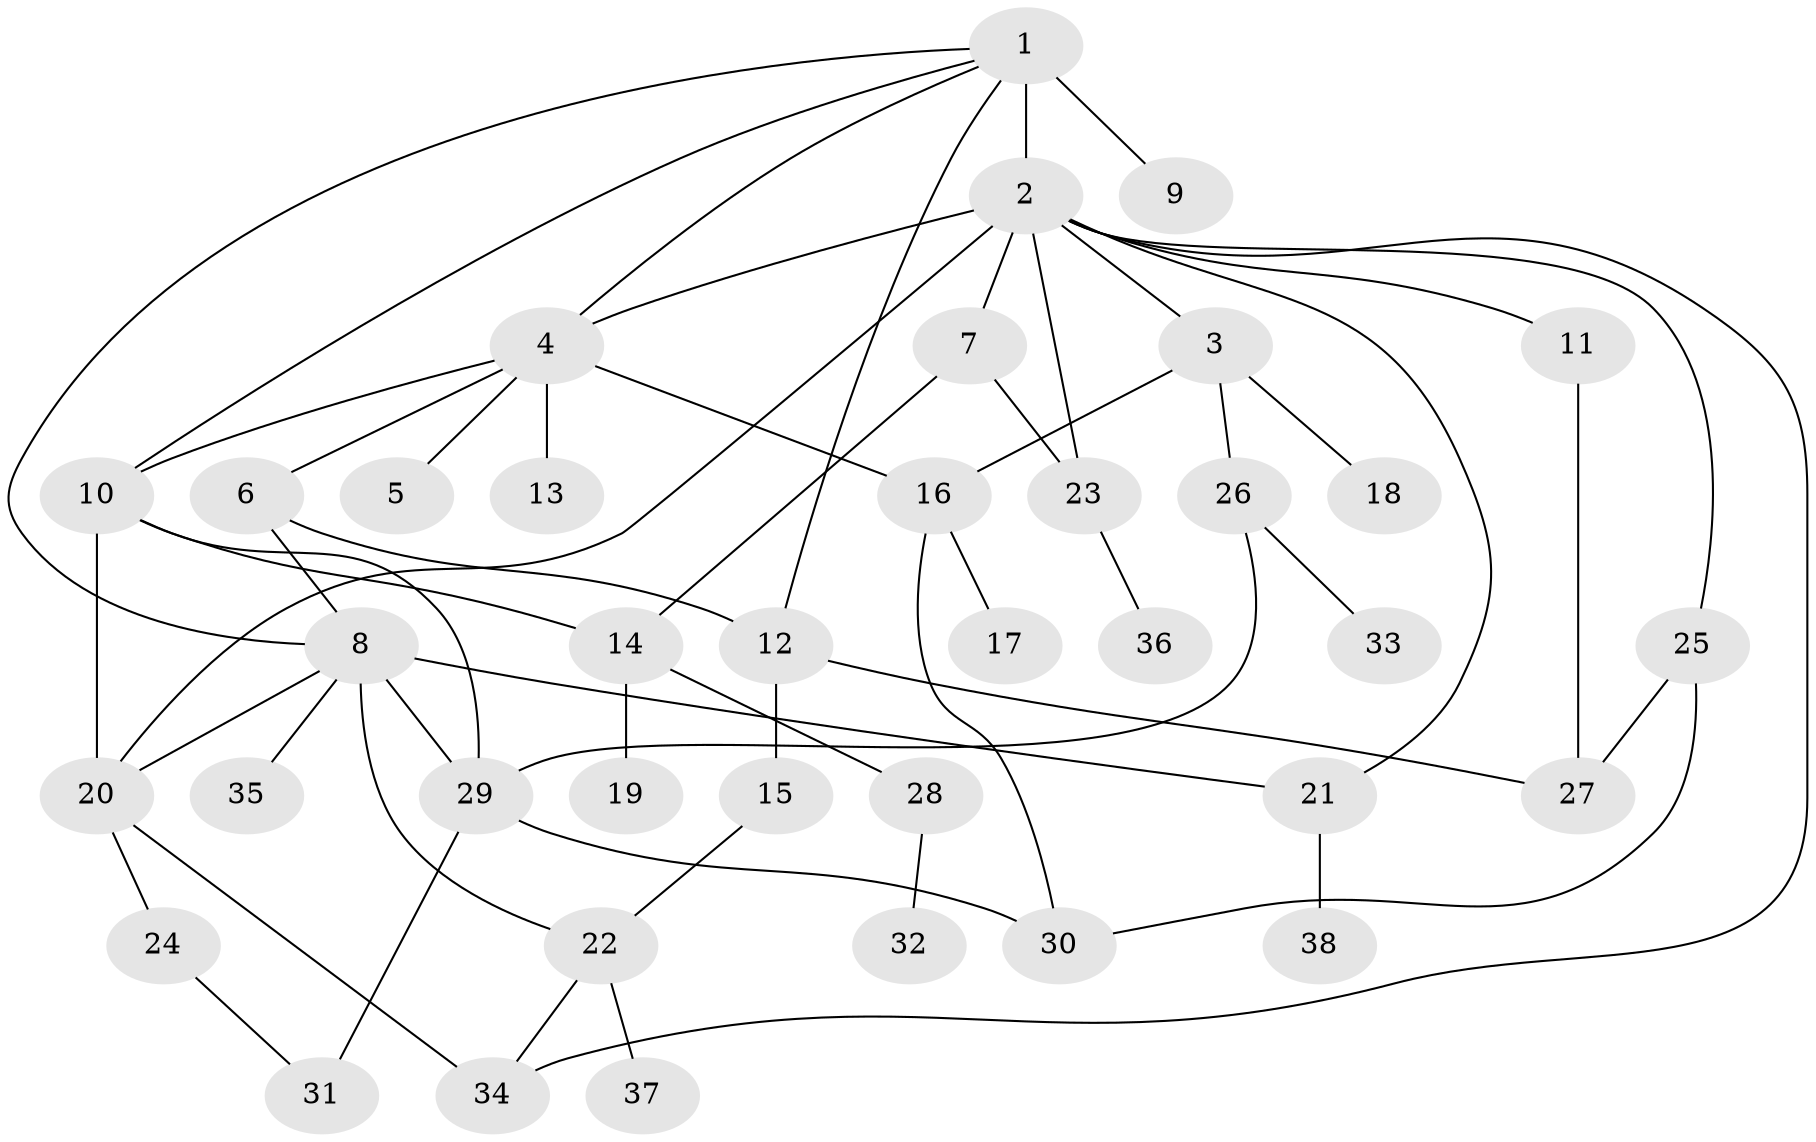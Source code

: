 // original degree distribution, {4: 0.17307692307692307, 8: 0.019230769230769232, 7: 0.038461538461538464, 1: 0.25, 3: 0.23076923076923078, 6: 0.019230769230769232, 2: 0.21153846153846154, 5: 0.057692307692307696}
// Generated by graph-tools (version 1.1) at 2025/48/03/04/25 22:48:50]
// undirected, 38 vertices, 57 edges
graph export_dot {
  node [color=gray90,style=filled];
  1;
  2;
  3;
  4;
  5;
  6;
  7;
  8;
  9;
  10;
  11;
  12;
  13;
  14;
  15;
  16;
  17;
  18;
  19;
  20;
  21;
  22;
  23;
  24;
  25;
  26;
  27;
  28;
  29;
  30;
  31;
  32;
  33;
  34;
  35;
  36;
  37;
  38;
  1 -- 2 [weight=4.0];
  1 -- 4 [weight=1.0];
  1 -- 8 [weight=1.0];
  1 -- 9 [weight=1.0];
  1 -- 10 [weight=1.0];
  1 -- 12 [weight=1.0];
  2 -- 3 [weight=1.0];
  2 -- 4 [weight=1.0];
  2 -- 7 [weight=1.0];
  2 -- 11 [weight=2.0];
  2 -- 20 [weight=1.0];
  2 -- 21 [weight=1.0];
  2 -- 23 [weight=1.0];
  2 -- 25 [weight=1.0];
  2 -- 34 [weight=1.0];
  3 -- 16 [weight=1.0];
  3 -- 18 [weight=1.0];
  3 -- 26 [weight=1.0];
  4 -- 5 [weight=1.0];
  4 -- 6 [weight=1.0];
  4 -- 10 [weight=1.0];
  4 -- 13 [weight=1.0];
  4 -- 16 [weight=1.0];
  6 -- 8 [weight=1.0];
  6 -- 12 [weight=1.0];
  7 -- 14 [weight=1.0];
  7 -- 23 [weight=1.0];
  8 -- 20 [weight=1.0];
  8 -- 21 [weight=1.0];
  8 -- 22 [weight=1.0];
  8 -- 29 [weight=1.0];
  8 -- 35 [weight=1.0];
  10 -- 14 [weight=1.0];
  10 -- 20 [weight=1.0];
  10 -- 29 [weight=1.0];
  11 -- 27 [weight=1.0];
  12 -- 15 [weight=1.0];
  12 -- 27 [weight=1.0];
  14 -- 19 [weight=1.0];
  14 -- 28 [weight=1.0];
  15 -- 22 [weight=1.0];
  16 -- 17 [weight=1.0];
  16 -- 30 [weight=1.0];
  20 -- 24 [weight=1.0];
  20 -- 34 [weight=1.0];
  21 -- 38 [weight=1.0];
  22 -- 34 [weight=1.0];
  22 -- 37 [weight=1.0];
  23 -- 36 [weight=1.0];
  24 -- 31 [weight=1.0];
  25 -- 27 [weight=1.0];
  25 -- 30 [weight=1.0];
  26 -- 29 [weight=1.0];
  26 -- 33 [weight=1.0];
  28 -- 32 [weight=1.0];
  29 -- 30 [weight=1.0];
  29 -- 31 [weight=1.0];
}
